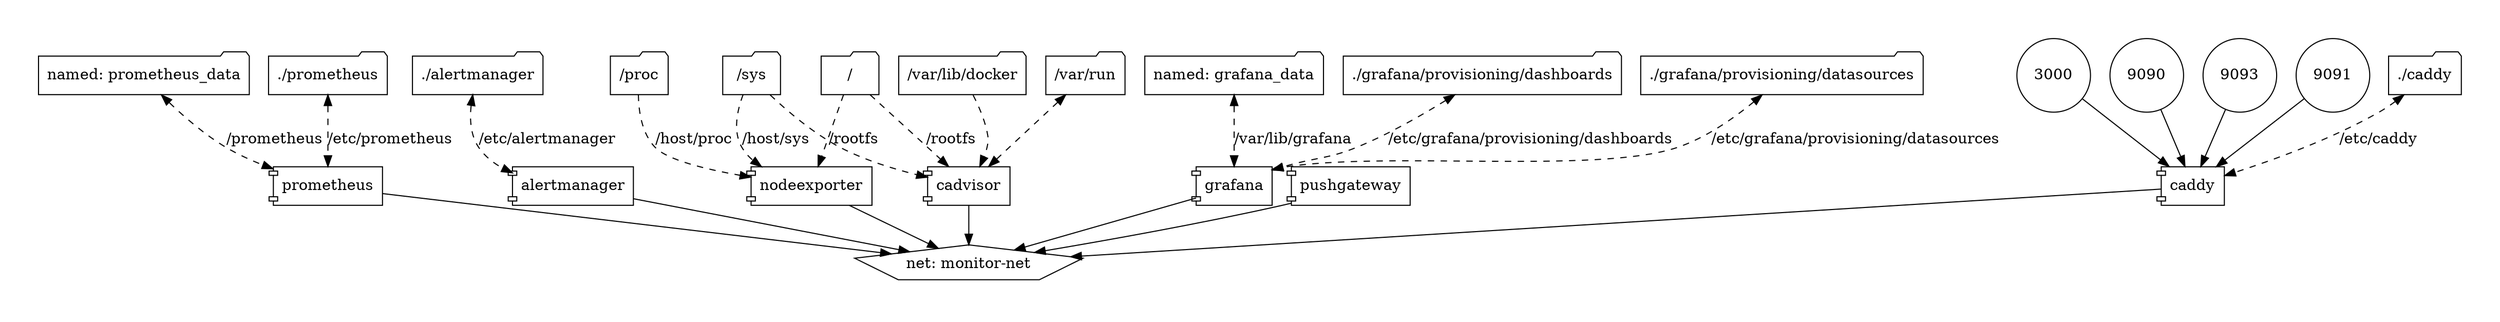 digraph {
  graph [bgcolor="#ffffff" pad=0.5 ratio="fill"]
  "named: prometheus_data" [shape="folder"]
  "named: grafana_data" [shape="folder"]
  "net: monitor-net" [shape="pentagon"]
  "prometheus" [shape="component"]
  "./prometheus" [shape="folder"]
  "alertmanager" [shape="component"]
  "./alertmanager" [shape="folder"]
  "nodeexporter" [shape="component"]
  "/proc" [shape="folder"]
  "/sys" [shape="folder"]
  "/" [shape="folder"]
  "cadvisor" [shape="component"]
  "/var/run" [shape="folder"]
  "/var/lib/docker" [shape="folder"]
  "grafana" [shape="component"]
  "./grafana/provisioning/dashboards" [shape="folder"]
  "./grafana/provisioning/datasources" [shape="folder"]
  "pushgateway" [shape="component"]
  "caddy" [shape="component"]
  "./caddy" [shape="folder"]
  3000 [shape="circle"]
  9090 [shape="circle"]
  9093 [shape="circle"]
  9091 [shape="circle"]
  "./prometheus" -> "prometheus" [style="dashed" label="/etc/prometheus" dir="both"]
  "named: prometheus_data" -> "prometheus" [style="dashed" label="/prometheus" dir="both"]
  "prometheus" -> "net: monitor-net"
  "./alertmanager" -> "alertmanager" [style="dashed" label="/etc/alertmanager" dir="both"]
  "alertmanager" -> "net: monitor-net"
  "/proc" -> "nodeexporter" [style="dashed" label="/host/proc"]
  "/sys" -> "nodeexporter" [style="dashed" label="/host/sys"]
  "/" -> "nodeexporter" [style="dashed" label="/rootfs"]
  "nodeexporter" -> "net: monitor-net"
  "/" -> "cadvisor" [style="dashed" label="/rootfs"]
  "/var/run" -> "cadvisor" [style="dashed" dir="both"]
  "/sys" -> "cadvisor" [style="dashed"]
  "/var/lib/docker" -> "cadvisor" [style="dashed"]
  "cadvisor" -> "net: monitor-net"
  "named: grafana_data" -> "grafana" [style="dashed" label="/var/lib/grafana" dir="both"]
  "./grafana/provisioning/dashboards" -> "grafana" [style="dashed" label="/etc/grafana/provisioning/dashboards" dir="both"]
  "./grafana/provisioning/datasources" -> "grafana" [style="dashed" label="/etc/grafana/provisioning/datasources" dir="both"]
  "grafana" -> "net: monitor-net"
  "pushgateway" -> "net: monitor-net"
  "./caddy" -> "caddy" [style="dashed" label="/etc/caddy" dir="both"]
  3000 -> "caddy" [style="solid"]
  9090 -> "caddy" [style="solid"]
  9093 -> "caddy" [style="solid"]
  9091 -> "caddy" [style="solid"]
  "caddy" -> "net: monitor-net"
}
